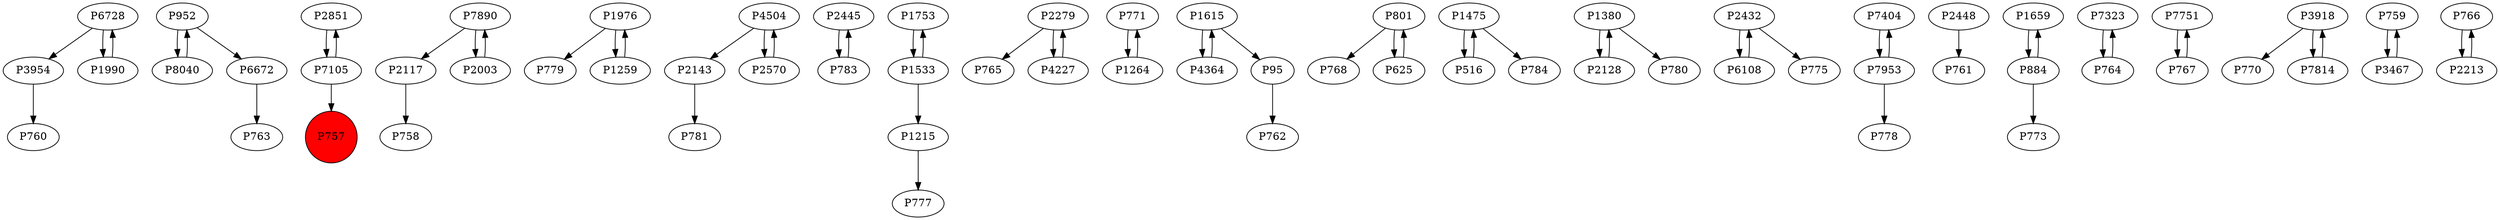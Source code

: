 digraph {
	P6728 -> P3954
	P952 -> P8040
	P2851 -> P7105
	P2117 -> P758
	P1976 -> P779
	P2143 -> P781
	P2445 -> P783
	P1753 -> P1533
	P783 -> P2445
	P2279 -> P765
	P771 -> P1264
	P7890 -> P2117
	P95 -> P762
	P801 -> P768
	P1475 -> P516
	P1380 -> P2128
	P2432 -> P6108
	P6728 -> P1990
	P7890 -> P2003
	P1259 -> P1976
	P7404 -> P7953
	P7953 -> P778
	P4364 -> P1615
	P4504 -> P2570
	P1264 -> P771
	P1475 -> P784
	P4227 -> P2279
	P2448 -> P761
	P7953 -> P7404
	P1659 -> P884
	P7323 -> P764
	P2432 -> P775
	P2128 -> P1380
	P1615 -> P95
	P7751 -> P767
	P1533 -> P1753
	P3954 -> P760
	P884 -> P1659
	P1976 -> P1259
	P1615 -> P4364
	P625 -> P801
	P767 -> P7751
	P3918 -> P770
	P764 -> P7323
	P1990 -> P6728
	P884 -> P773
	P759 -> P3467
	P6108 -> P2432
	P801 -> P625
	P3467 -> P759
	P7105 -> P757
	P2279 -> P4227
	P6672 -> P763
	P4504 -> P2143
	P3918 -> P7814
	P8040 -> P952
	P766 -> P2213
	P7105 -> P2851
	P7814 -> P3918
	P1380 -> P780
	P1533 -> P1215
	P516 -> P1475
	P2213 -> P766
	P2570 -> P4504
	P952 -> P6672
	P1215 -> P777
	P2003 -> P7890
	P757 [shape=circle]
	P757 [style=filled]
	P757 [fillcolor=red]
}
